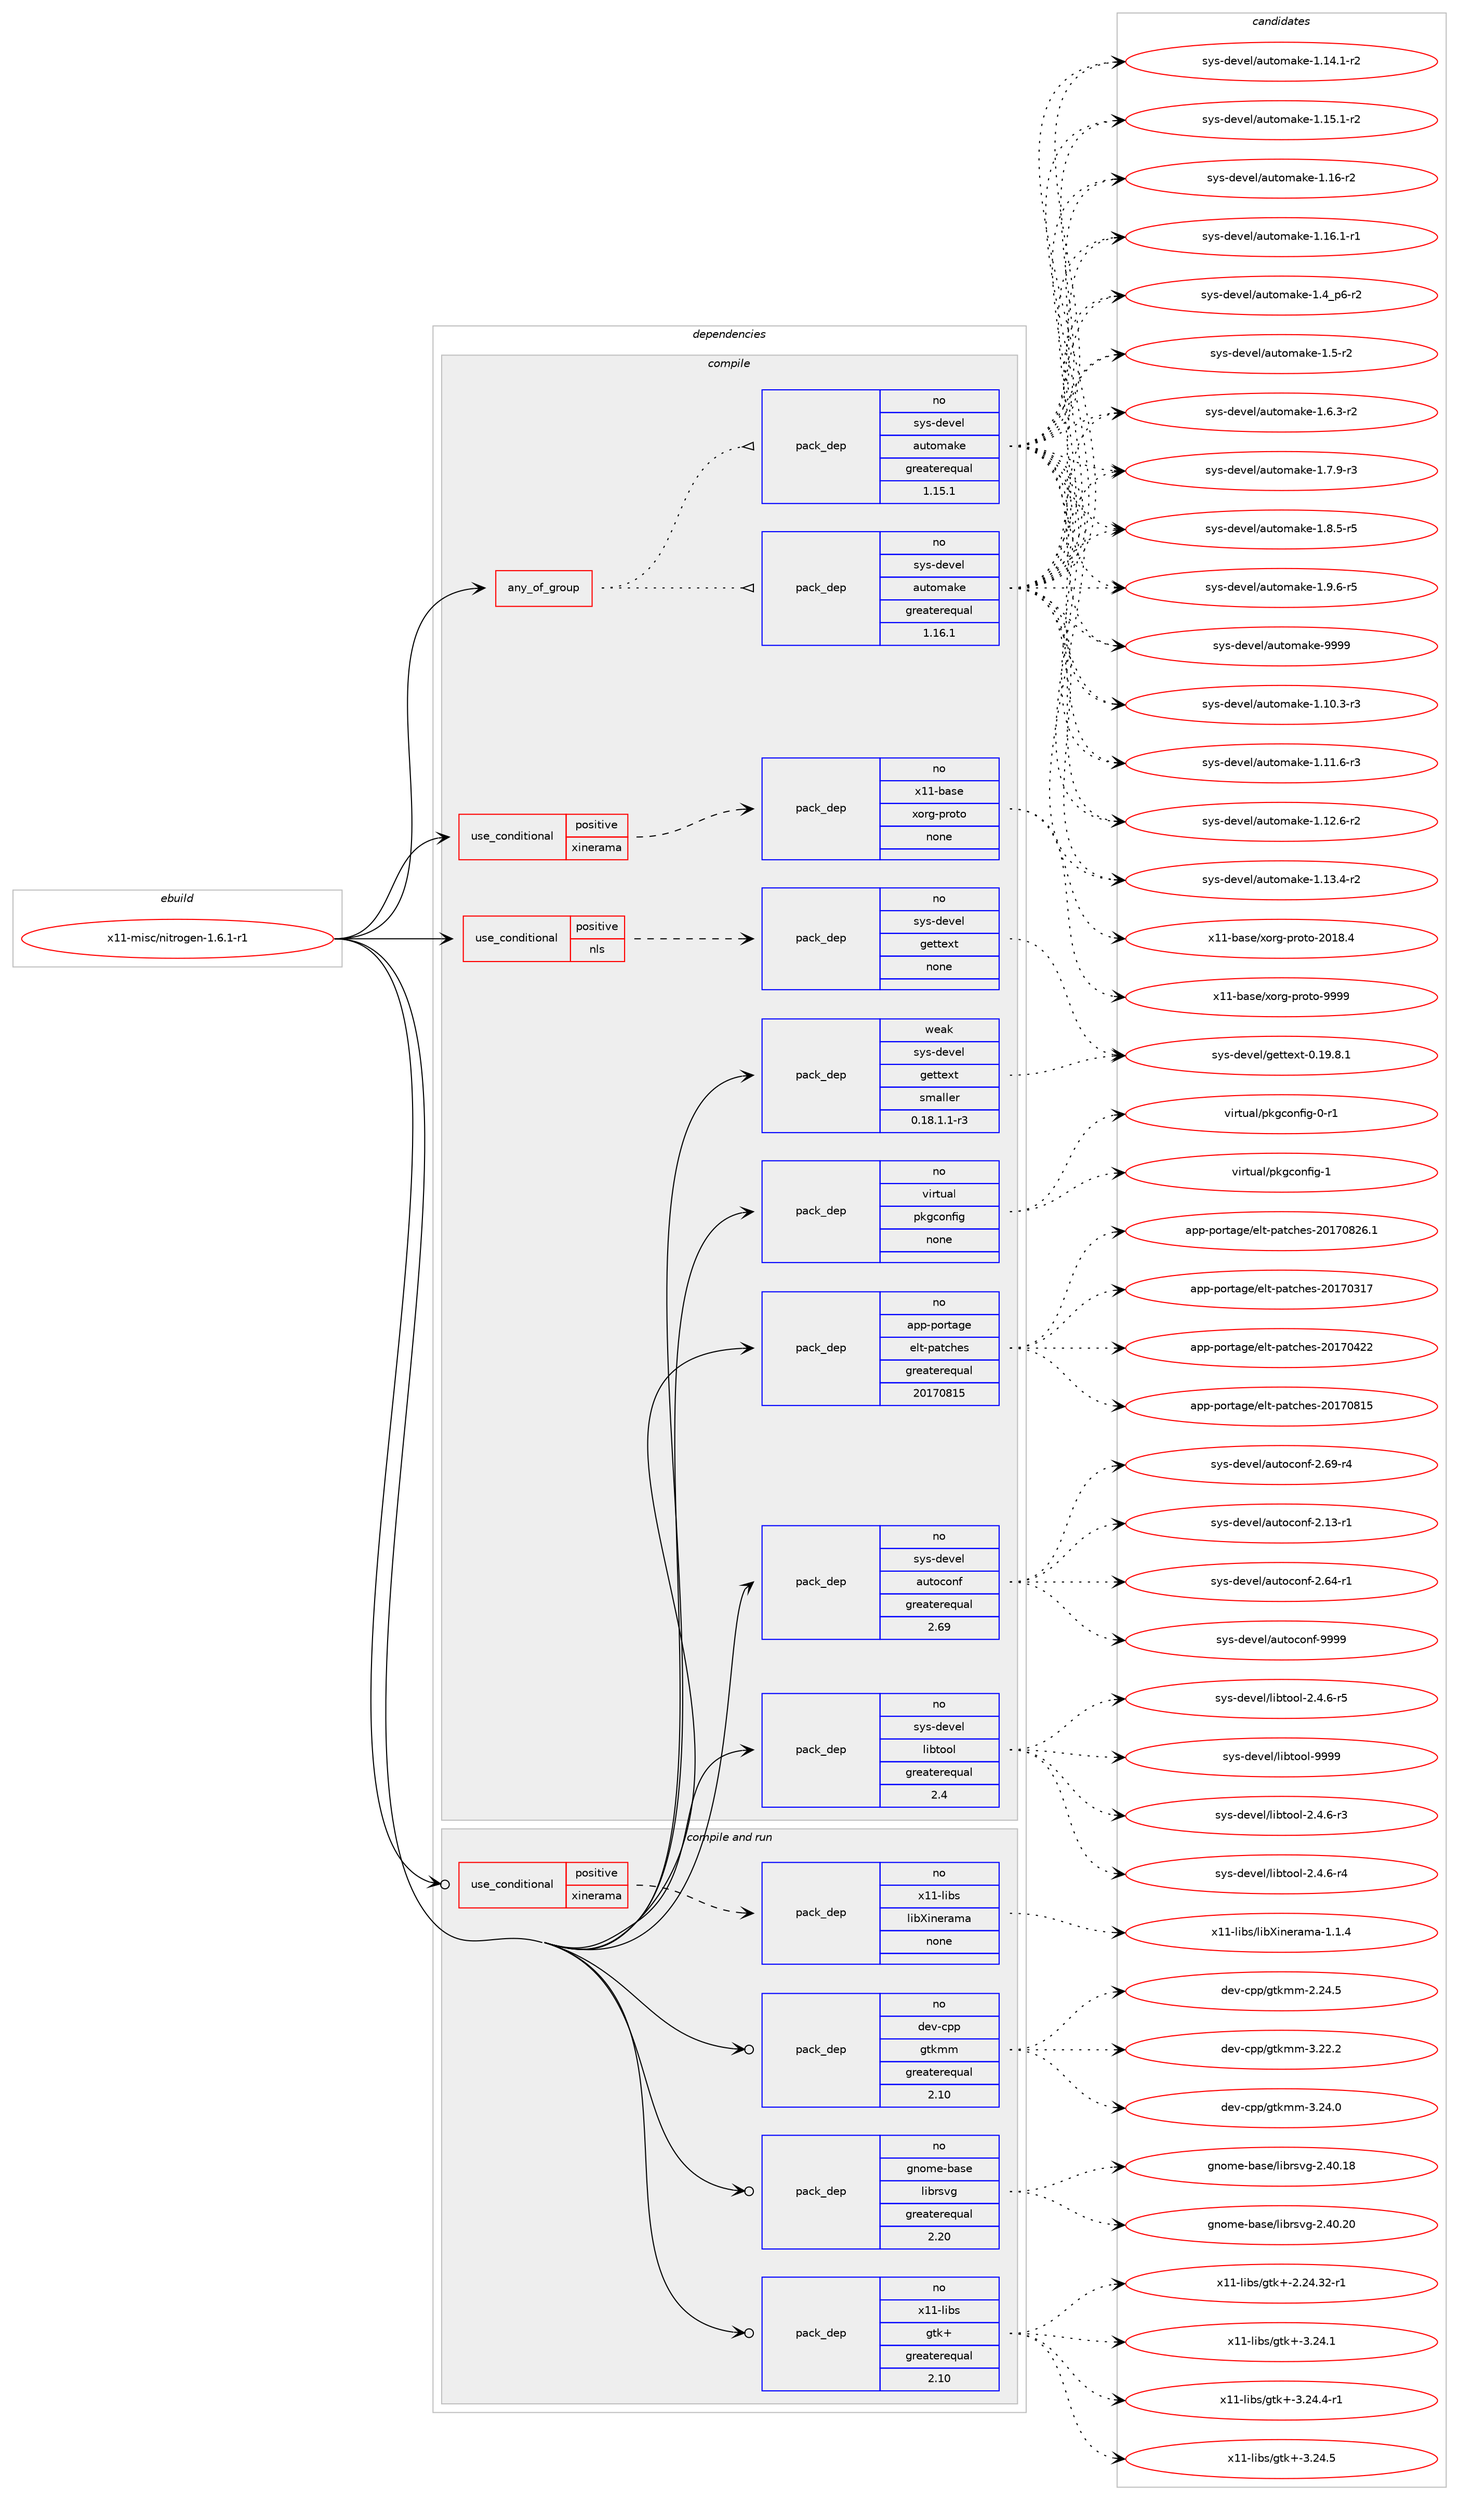 digraph prolog {

# *************
# Graph options
# *************

newrank=true;
concentrate=true;
compound=true;
graph [rankdir=LR,fontname=Helvetica,fontsize=10,ranksep=1.5];#, ranksep=2.5, nodesep=0.2];
edge  [arrowhead=vee];
node  [fontname=Helvetica,fontsize=10];

# **********
# The ebuild
# **********

subgraph cluster_leftcol {
color=gray;
rank=same;
label=<<i>ebuild</i>>;
id [label="x11-misc/nitrogen-1.6.1-r1", color=red, width=4, href="../x11-misc/nitrogen-1.6.1-r1.svg"];
}

# ****************
# The dependencies
# ****************

subgraph cluster_midcol {
color=gray;
label=<<i>dependencies</i>>;
subgraph cluster_compile {
fillcolor="#eeeeee";
style=filled;
label=<<i>compile</i>>;
subgraph any28693 {
dependency1763609 [label=<<TABLE BORDER="0" CELLBORDER="1" CELLSPACING="0" CELLPADDING="4"><TR><TD CELLPADDING="10">any_of_group</TD></TR></TABLE>>, shape=none, color=red];subgraph pack1267345 {
dependency1763610 [label=<<TABLE BORDER="0" CELLBORDER="1" CELLSPACING="0" CELLPADDING="4" WIDTH="220"><TR><TD ROWSPAN="6" CELLPADDING="30">pack_dep</TD></TR><TR><TD WIDTH="110">no</TD></TR><TR><TD>sys-devel</TD></TR><TR><TD>automake</TD></TR><TR><TD>greaterequal</TD></TR><TR><TD>1.16.1</TD></TR></TABLE>>, shape=none, color=blue];
}
dependency1763609:e -> dependency1763610:w [weight=20,style="dotted",arrowhead="oinv"];
subgraph pack1267346 {
dependency1763611 [label=<<TABLE BORDER="0" CELLBORDER="1" CELLSPACING="0" CELLPADDING="4" WIDTH="220"><TR><TD ROWSPAN="6" CELLPADDING="30">pack_dep</TD></TR><TR><TD WIDTH="110">no</TD></TR><TR><TD>sys-devel</TD></TR><TR><TD>automake</TD></TR><TR><TD>greaterequal</TD></TR><TR><TD>1.15.1</TD></TR></TABLE>>, shape=none, color=blue];
}
dependency1763609:e -> dependency1763611:w [weight=20,style="dotted",arrowhead="oinv"];
}
id:e -> dependency1763609:w [weight=20,style="solid",arrowhead="vee"];
subgraph cond466563 {
dependency1763612 [label=<<TABLE BORDER="0" CELLBORDER="1" CELLSPACING="0" CELLPADDING="4"><TR><TD ROWSPAN="3" CELLPADDING="10">use_conditional</TD></TR><TR><TD>positive</TD></TR><TR><TD>nls</TD></TR></TABLE>>, shape=none, color=red];
subgraph pack1267347 {
dependency1763613 [label=<<TABLE BORDER="0" CELLBORDER="1" CELLSPACING="0" CELLPADDING="4" WIDTH="220"><TR><TD ROWSPAN="6" CELLPADDING="30">pack_dep</TD></TR><TR><TD WIDTH="110">no</TD></TR><TR><TD>sys-devel</TD></TR><TR><TD>gettext</TD></TR><TR><TD>none</TD></TR><TR><TD></TD></TR></TABLE>>, shape=none, color=blue];
}
dependency1763612:e -> dependency1763613:w [weight=20,style="dashed",arrowhead="vee"];
}
id:e -> dependency1763612:w [weight=20,style="solid",arrowhead="vee"];
subgraph cond466564 {
dependency1763614 [label=<<TABLE BORDER="0" CELLBORDER="1" CELLSPACING="0" CELLPADDING="4"><TR><TD ROWSPAN="3" CELLPADDING="10">use_conditional</TD></TR><TR><TD>positive</TD></TR><TR><TD>xinerama</TD></TR></TABLE>>, shape=none, color=red];
subgraph pack1267348 {
dependency1763615 [label=<<TABLE BORDER="0" CELLBORDER="1" CELLSPACING="0" CELLPADDING="4" WIDTH="220"><TR><TD ROWSPAN="6" CELLPADDING="30">pack_dep</TD></TR><TR><TD WIDTH="110">no</TD></TR><TR><TD>x11-base</TD></TR><TR><TD>xorg-proto</TD></TR><TR><TD>none</TD></TR><TR><TD></TD></TR></TABLE>>, shape=none, color=blue];
}
dependency1763614:e -> dependency1763615:w [weight=20,style="dashed",arrowhead="vee"];
}
id:e -> dependency1763614:w [weight=20,style="solid",arrowhead="vee"];
subgraph pack1267349 {
dependency1763616 [label=<<TABLE BORDER="0" CELLBORDER="1" CELLSPACING="0" CELLPADDING="4" WIDTH="220"><TR><TD ROWSPAN="6" CELLPADDING="30">pack_dep</TD></TR><TR><TD WIDTH="110">no</TD></TR><TR><TD>app-portage</TD></TR><TR><TD>elt-patches</TD></TR><TR><TD>greaterequal</TD></TR><TR><TD>20170815</TD></TR></TABLE>>, shape=none, color=blue];
}
id:e -> dependency1763616:w [weight=20,style="solid",arrowhead="vee"];
subgraph pack1267350 {
dependency1763617 [label=<<TABLE BORDER="0" CELLBORDER="1" CELLSPACING="0" CELLPADDING="4" WIDTH="220"><TR><TD ROWSPAN="6" CELLPADDING="30">pack_dep</TD></TR><TR><TD WIDTH="110">no</TD></TR><TR><TD>sys-devel</TD></TR><TR><TD>autoconf</TD></TR><TR><TD>greaterequal</TD></TR><TR><TD>2.69</TD></TR></TABLE>>, shape=none, color=blue];
}
id:e -> dependency1763617:w [weight=20,style="solid",arrowhead="vee"];
subgraph pack1267351 {
dependency1763618 [label=<<TABLE BORDER="0" CELLBORDER="1" CELLSPACING="0" CELLPADDING="4" WIDTH="220"><TR><TD ROWSPAN="6" CELLPADDING="30">pack_dep</TD></TR><TR><TD WIDTH="110">no</TD></TR><TR><TD>sys-devel</TD></TR><TR><TD>libtool</TD></TR><TR><TD>greaterequal</TD></TR><TR><TD>2.4</TD></TR></TABLE>>, shape=none, color=blue];
}
id:e -> dependency1763618:w [weight=20,style="solid",arrowhead="vee"];
subgraph pack1267352 {
dependency1763619 [label=<<TABLE BORDER="0" CELLBORDER="1" CELLSPACING="0" CELLPADDING="4" WIDTH="220"><TR><TD ROWSPAN="6" CELLPADDING="30">pack_dep</TD></TR><TR><TD WIDTH="110">no</TD></TR><TR><TD>virtual</TD></TR><TR><TD>pkgconfig</TD></TR><TR><TD>none</TD></TR><TR><TD></TD></TR></TABLE>>, shape=none, color=blue];
}
id:e -> dependency1763619:w [weight=20,style="solid",arrowhead="vee"];
subgraph pack1267353 {
dependency1763620 [label=<<TABLE BORDER="0" CELLBORDER="1" CELLSPACING="0" CELLPADDING="4" WIDTH="220"><TR><TD ROWSPAN="6" CELLPADDING="30">pack_dep</TD></TR><TR><TD WIDTH="110">weak</TD></TR><TR><TD>sys-devel</TD></TR><TR><TD>gettext</TD></TR><TR><TD>smaller</TD></TR><TR><TD>0.18.1.1-r3</TD></TR></TABLE>>, shape=none, color=blue];
}
id:e -> dependency1763620:w [weight=20,style="solid",arrowhead="vee"];
}
subgraph cluster_compileandrun {
fillcolor="#eeeeee";
style=filled;
label=<<i>compile and run</i>>;
subgraph cond466565 {
dependency1763621 [label=<<TABLE BORDER="0" CELLBORDER="1" CELLSPACING="0" CELLPADDING="4"><TR><TD ROWSPAN="3" CELLPADDING="10">use_conditional</TD></TR><TR><TD>positive</TD></TR><TR><TD>xinerama</TD></TR></TABLE>>, shape=none, color=red];
subgraph pack1267354 {
dependency1763622 [label=<<TABLE BORDER="0" CELLBORDER="1" CELLSPACING="0" CELLPADDING="4" WIDTH="220"><TR><TD ROWSPAN="6" CELLPADDING="30">pack_dep</TD></TR><TR><TD WIDTH="110">no</TD></TR><TR><TD>x11-libs</TD></TR><TR><TD>libXinerama</TD></TR><TR><TD>none</TD></TR><TR><TD></TD></TR></TABLE>>, shape=none, color=blue];
}
dependency1763621:e -> dependency1763622:w [weight=20,style="dashed",arrowhead="vee"];
}
id:e -> dependency1763621:w [weight=20,style="solid",arrowhead="odotvee"];
subgraph pack1267355 {
dependency1763623 [label=<<TABLE BORDER="0" CELLBORDER="1" CELLSPACING="0" CELLPADDING="4" WIDTH="220"><TR><TD ROWSPAN="6" CELLPADDING="30">pack_dep</TD></TR><TR><TD WIDTH="110">no</TD></TR><TR><TD>dev-cpp</TD></TR><TR><TD>gtkmm</TD></TR><TR><TD>greaterequal</TD></TR><TR><TD>2.10</TD></TR></TABLE>>, shape=none, color=blue];
}
id:e -> dependency1763623:w [weight=20,style="solid",arrowhead="odotvee"];
subgraph pack1267356 {
dependency1763624 [label=<<TABLE BORDER="0" CELLBORDER="1" CELLSPACING="0" CELLPADDING="4" WIDTH="220"><TR><TD ROWSPAN="6" CELLPADDING="30">pack_dep</TD></TR><TR><TD WIDTH="110">no</TD></TR><TR><TD>gnome-base</TD></TR><TR><TD>librsvg</TD></TR><TR><TD>greaterequal</TD></TR><TR><TD>2.20</TD></TR></TABLE>>, shape=none, color=blue];
}
id:e -> dependency1763624:w [weight=20,style="solid",arrowhead="odotvee"];
subgraph pack1267357 {
dependency1763625 [label=<<TABLE BORDER="0" CELLBORDER="1" CELLSPACING="0" CELLPADDING="4" WIDTH="220"><TR><TD ROWSPAN="6" CELLPADDING="30">pack_dep</TD></TR><TR><TD WIDTH="110">no</TD></TR><TR><TD>x11-libs</TD></TR><TR><TD>gtk+</TD></TR><TR><TD>greaterequal</TD></TR><TR><TD>2.10</TD></TR></TABLE>>, shape=none, color=blue];
}
id:e -> dependency1763625:w [weight=20,style="solid",arrowhead="odotvee"];
}
subgraph cluster_run {
fillcolor="#eeeeee";
style=filled;
label=<<i>run</i>>;
}
}

# **************
# The candidates
# **************

subgraph cluster_choices {
rank=same;
color=gray;
label=<<i>candidates</i>>;

subgraph choice1267345 {
color=black;
nodesep=1;
choice11512111545100101118101108479711711611110997107101454946494846514511451 [label="sys-devel/automake-1.10.3-r3", color=red, width=4,href="../sys-devel/automake-1.10.3-r3.svg"];
choice11512111545100101118101108479711711611110997107101454946494946544511451 [label="sys-devel/automake-1.11.6-r3", color=red, width=4,href="../sys-devel/automake-1.11.6-r3.svg"];
choice11512111545100101118101108479711711611110997107101454946495046544511450 [label="sys-devel/automake-1.12.6-r2", color=red, width=4,href="../sys-devel/automake-1.12.6-r2.svg"];
choice11512111545100101118101108479711711611110997107101454946495146524511450 [label="sys-devel/automake-1.13.4-r2", color=red, width=4,href="../sys-devel/automake-1.13.4-r2.svg"];
choice11512111545100101118101108479711711611110997107101454946495246494511450 [label="sys-devel/automake-1.14.1-r2", color=red, width=4,href="../sys-devel/automake-1.14.1-r2.svg"];
choice11512111545100101118101108479711711611110997107101454946495346494511450 [label="sys-devel/automake-1.15.1-r2", color=red, width=4,href="../sys-devel/automake-1.15.1-r2.svg"];
choice1151211154510010111810110847971171161111099710710145494649544511450 [label="sys-devel/automake-1.16-r2", color=red, width=4,href="../sys-devel/automake-1.16-r2.svg"];
choice11512111545100101118101108479711711611110997107101454946495446494511449 [label="sys-devel/automake-1.16.1-r1", color=red, width=4,href="../sys-devel/automake-1.16.1-r1.svg"];
choice115121115451001011181011084797117116111109971071014549465295112544511450 [label="sys-devel/automake-1.4_p6-r2", color=red, width=4,href="../sys-devel/automake-1.4_p6-r2.svg"];
choice11512111545100101118101108479711711611110997107101454946534511450 [label="sys-devel/automake-1.5-r2", color=red, width=4,href="../sys-devel/automake-1.5-r2.svg"];
choice115121115451001011181011084797117116111109971071014549465446514511450 [label="sys-devel/automake-1.6.3-r2", color=red, width=4,href="../sys-devel/automake-1.6.3-r2.svg"];
choice115121115451001011181011084797117116111109971071014549465546574511451 [label="sys-devel/automake-1.7.9-r3", color=red, width=4,href="../sys-devel/automake-1.7.9-r3.svg"];
choice115121115451001011181011084797117116111109971071014549465646534511453 [label="sys-devel/automake-1.8.5-r5", color=red, width=4,href="../sys-devel/automake-1.8.5-r5.svg"];
choice115121115451001011181011084797117116111109971071014549465746544511453 [label="sys-devel/automake-1.9.6-r5", color=red, width=4,href="../sys-devel/automake-1.9.6-r5.svg"];
choice115121115451001011181011084797117116111109971071014557575757 [label="sys-devel/automake-9999", color=red, width=4,href="../sys-devel/automake-9999.svg"];
dependency1763610:e -> choice11512111545100101118101108479711711611110997107101454946494846514511451:w [style=dotted,weight="100"];
dependency1763610:e -> choice11512111545100101118101108479711711611110997107101454946494946544511451:w [style=dotted,weight="100"];
dependency1763610:e -> choice11512111545100101118101108479711711611110997107101454946495046544511450:w [style=dotted,weight="100"];
dependency1763610:e -> choice11512111545100101118101108479711711611110997107101454946495146524511450:w [style=dotted,weight="100"];
dependency1763610:e -> choice11512111545100101118101108479711711611110997107101454946495246494511450:w [style=dotted,weight="100"];
dependency1763610:e -> choice11512111545100101118101108479711711611110997107101454946495346494511450:w [style=dotted,weight="100"];
dependency1763610:e -> choice1151211154510010111810110847971171161111099710710145494649544511450:w [style=dotted,weight="100"];
dependency1763610:e -> choice11512111545100101118101108479711711611110997107101454946495446494511449:w [style=dotted,weight="100"];
dependency1763610:e -> choice115121115451001011181011084797117116111109971071014549465295112544511450:w [style=dotted,weight="100"];
dependency1763610:e -> choice11512111545100101118101108479711711611110997107101454946534511450:w [style=dotted,weight="100"];
dependency1763610:e -> choice115121115451001011181011084797117116111109971071014549465446514511450:w [style=dotted,weight="100"];
dependency1763610:e -> choice115121115451001011181011084797117116111109971071014549465546574511451:w [style=dotted,weight="100"];
dependency1763610:e -> choice115121115451001011181011084797117116111109971071014549465646534511453:w [style=dotted,weight="100"];
dependency1763610:e -> choice115121115451001011181011084797117116111109971071014549465746544511453:w [style=dotted,weight="100"];
dependency1763610:e -> choice115121115451001011181011084797117116111109971071014557575757:w [style=dotted,weight="100"];
}
subgraph choice1267346 {
color=black;
nodesep=1;
choice11512111545100101118101108479711711611110997107101454946494846514511451 [label="sys-devel/automake-1.10.3-r3", color=red, width=4,href="../sys-devel/automake-1.10.3-r3.svg"];
choice11512111545100101118101108479711711611110997107101454946494946544511451 [label="sys-devel/automake-1.11.6-r3", color=red, width=4,href="../sys-devel/automake-1.11.6-r3.svg"];
choice11512111545100101118101108479711711611110997107101454946495046544511450 [label="sys-devel/automake-1.12.6-r2", color=red, width=4,href="../sys-devel/automake-1.12.6-r2.svg"];
choice11512111545100101118101108479711711611110997107101454946495146524511450 [label="sys-devel/automake-1.13.4-r2", color=red, width=4,href="../sys-devel/automake-1.13.4-r2.svg"];
choice11512111545100101118101108479711711611110997107101454946495246494511450 [label="sys-devel/automake-1.14.1-r2", color=red, width=4,href="../sys-devel/automake-1.14.1-r2.svg"];
choice11512111545100101118101108479711711611110997107101454946495346494511450 [label="sys-devel/automake-1.15.1-r2", color=red, width=4,href="../sys-devel/automake-1.15.1-r2.svg"];
choice1151211154510010111810110847971171161111099710710145494649544511450 [label="sys-devel/automake-1.16-r2", color=red, width=4,href="../sys-devel/automake-1.16-r2.svg"];
choice11512111545100101118101108479711711611110997107101454946495446494511449 [label="sys-devel/automake-1.16.1-r1", color=red, width=4,href="../sys-devel/automake-1.16.1-r1.svg"];
choice115121115451001011181011084797117116111109971071014549465295112544511450 [label="sys-devel/automake-1.4_p6-r2", color=red, width=4,href="../sys-devel/automake-1.4_p6-r2.svg"];
choice11512111545100101118101108479711711611110997107101454946534511450 [label="sys-devel/automake-1.5-r2", color=red, width=4,href="../sys-devel/automake-1.5-r2.svg"];
choice115121115451001011181011084797117116111109971071014549465446514511450 [label="sys-devel/automake-1.6.3-r2", color=red, width=4,href="../sys-devel/automake-1.6.3-r2.svg"];
choice115121115451001011181011084797117116111109971071014549465546574511451 [label="sys-devel/automake-1.7.9-r3", color=red, width=4,href="../sys-devel/automake-1.7.9-r3.svg"];
choice115121115451001011181011084797117116111109971071014549465646534511453 [label="sys-devel/automake-1.8.5-r5", color=red, width=4,href="../sys-devel/automake-1.8.5-r5.svg"];
choice115121115451001011181011084797117116111109971071014549465746544511453 [label="sys-devel/automake-1.9.6-r5", color=red, width=4,href="../sys-devel/automake-1.9.6-r5.svg"];
choice115121115451001011181011084797117116111109971071014557575757 [label="sys-devel/automake-9999", color=red, width=4,href="../sys-devel/automake-9999.svg"];
dependency1763611:e -> choice11512111545100101118101108479711711611110997107101454946494846514511451:w [style=dotted,weight="100"];
dependency1763611:e -> choice11512111545100101118101108479711711611110997107101454946494946544511451:w [style=dotted,weight="100"];
dependency1763611:e -> choice11512111545100101118101108479711711611110997107101454946495046544511450:w [style=dotted,weight="100"];
dependency1763611:e -> choice11512111545100101118101108479711711611110997107101454946495146524511450:w [style=dotted,weight="100"];
dependency1763611:e -> choice11512111545100101118101108479711711611110997107101454946495246494511450:w [style=dotted,weight="100"];
dependency1763611:e -> choice11512111545100101118101108479711711611110997107101454946495346494511450:w [style=dotted,weight="100"];
dependency1763611:e -> choice1151211154510010111810110847971171161111099710710145494649544511450:w [style=dotted,weight="100"];
dependency1763611:e -> choice11512111545100101118101108479711711611110997107101454946495446494511449:w [style=dotted,weight="100"];
dependency1763611:e -> choice115121115451001011181011084797117116111109971071014549465295112544511450:w [style=dotted,weight="100"];
dependency1763611:e -> choice11512111545100101118101108479711711611110997107101454946534511450:w [style=dotted,weight="100"];
dependency1763611:e -> choice115121115451001011181011084797117116111109971071014549465446514511450:w [style=dotted,weight="100"];
dependency1763611:e -> choice115121115451001011181011084797117116111109971071014549465546574511451:w [style=dotted,weight="100"];
dependency1763611:e -> choice115121115451001011181011084797117116111109971071014549465646534511453:w [style=dotted,weight="100"];
dependency1763611:e -> choice115121115451001011181011084797117116111109971071014549465746544511453:w [style=dotted,weight="100"];
dependency1763611:e -> choice115121115451001011181011084797117116111109971071014557575757:w [style=dotted,weight="100"];
}
subgraph choice1267347 {
color=black;
nodesep=1;
choice1151211154510010111810110847103101116116101120116454846495746564649 [label="sys-devel/gettext-0.19.8.1", color=red, width=4,href="../sys-devel/gettext-0.19.8.1.svg"];
dependency1763613:e -> choice1151211154510010111810110847103101116116101120116454846495746564649:w [style=dotted,weight="100"];
}
subgraph choice1267348 {
color=black;
nodesep=1;
choice1204949459897115101471201111141034511211411111611145504849564652 [label="x11-base/xorg-proto-2018.4", color=red, width=4,href="../x11-base/xorg-proto-2018.4.svg"];
choice120494945989711510147120111114103451121141111161114557575757 [label="x11-base/xorg-proto-9999", color=red, width=4,href="../x11-base/xorg-proto-9999.svg"];
dependency1763615:e -> choice1204949459897115101471201111141034511211411111611145504849564652:w [style=dotted,weight="100"];
dependency1763615:e -> choice120494945989711510147120111114103451121141111161114557575757:w [style=dotted,weight="100"];
}
subgraph choice1267349 {
color=black;
nodesep=1;
choice97112112451121111141169710310147101108116451129711699104101115455048495548514955 [label="app-portage/elt-patches-20170317", color=red, width=4,href="../app-portage/elt-patches-20170317.svg"];
choice97112112451121111141169710310147101108116451129711699104101115455048495548525050 [label="app-portage/elt-patches-20170422", color=red, width=4,href="../app-portage/elt-patches-20170422.svg"];
choice97112112451121111141169710310147101108116451129711699104101115455048495548564953 [label="app-portage/elt-patches-20170815", color=red, width=4,href="../app-portage/elt-patches-20170815.svg"];
choice971121124511211111411697103101471011081164511297116991041011154550484955485650544649 [label="app-portage/elt-patches-20170826.1", color=red, width=4,href="../app-portage/elt-patches-20170826.1.svg"];
dependency1763616:e -> choice97112112451121111141169710310147101108116451129711699104101115455048495548514955:w [style=dotted,weight="100"];
dependency1763616:e -> choice97112112451121111141169710310147101108116451129711699104101115455048495548525050:w [style=dotted,weight="100"];
dependency1763616:e -> choice97112112451121111141169710310147101108116451129711699104101115455048495548564953:w [style=dotted,weight="100"];
dependency1763616:e -> choice971121124511211111411697103101471011081164511297116991041011154550484955485650544649:w [style=dotted,weight="100"];
}
subgraph choice1267350 {
color=black;
nodesep=1;
choice1151211154510010111810110847971171161119911111010245504649514511449 [label="sys-devel/autoconf-2.13-r1", color=red, width=4,href="../sys-devel/autoconf-2.13-r1.svg"];
choice1151211154510010111810110847971171161119911111010245504654524511449 [label="sys-devel/autoconf-2.64-r1", color=red, width=4,href="../sys-devel/autoconf-2.64-r1.svg"];
choice1151211154510010111810110847971171161119911111010245504654574511452 [label="sys-devel/autoconf-2.69-r4", color=red, width=4,href="../sys-devel/autoconf-2.69-r4.svg"];
choice115121115451001011181011084797117116111991111101024557575757 [label="sys-devel/autoconf-9999", color=red, width=4,href="../sys-devel/autoconf-9999.svg"];
dependency1763617:e -> choice1151211154510010111810110847971171161119911111010245504649514511449:w [style=dotted,weight="100"];
dependency1763617:e -> choice1151211154510010111810110847971171161119911111010245504654524511449:w [style=dotted,weight="100"];
dependency1763617:e -> choice1151211154510010111810110847971171161119911111010245504654574511452:w [style=dotted,weight="100"];
dependency1763617:e -> choice115121115451001011181011084797117116111991111101024557575757:w [style=dotted,weight="100"];
}
subgraph choice1267351 {
color=black;
nodesep=1;
choice1151211154510010111810110847108105981161111111084550465246544511451 [label="sys-devel/libtool-2.4.6-r3", color=red, width=4,href="../sys-devel/libtool-2.4.6-r3.svg"];
choice1151211154510010111810110847108105981161111111084550465246544511452 [label="sys-devel/libtool-2.4.6-r4", color=red, width=4,href="../sys-devel/libtool-2.4.6-r4.svg"];
choice1151211154510010111810110847108105981161111111084550465246544511453 [label="sys-devel/libtool-2.4.6-r5", color=red, width=4,href="../sys-devel/libtool-2.4.6-r5.svg"];
choice1151211154510010111810110847108105981161111111084557575757 [label="sys-devel/libtool-9999", color=red, width=4,href="../sys-devel/libtool-9999.svg"];
dependency1763618:e -> choice1151211154510010111810110847108105981161111111084550465246544511451:w [style=dotted,weight="100"];
dependency1763618:e -> choice1151211154510010111810110847108105981161111111084550465246544511452:w [style=dotted,weight="100"];
dependency1763618:e -> choice1151211154510010111810110847108105981161111111084550465246544511453:w [style=dotted,weight="100"];
dependency1763618:e -> choice1151211154510010111810110847108105981161111111084557575757:w [style=dotted,weight="100"];
}
subgraph choice1267352 {
color=black;
nodesep=1;
choice11810511411611797108471121071039911111010210510345484511449 [label="virtual/pkgconfig-0-r1", color=red, width=4,href="../virtual/pkgconfig-0-r1.svg"];
choice1181051141161179710847112107103991111101021051034549 [label="virtual/pkgconfig-1", color=red, width=4,href="../virtual/pkgconfig-1.svg"];
dependency1763619:e -> choice11810511411611797108471121071039911111010210510345484511449:w [style=dotted,weight="100"];
dependency1763619:e -> choice1181051141161179710847112107103991111101021051034549:w [style=dotted,weight="100"];
}
subgraph choice1267353 {
color=black;
nodesep=1;
choice1151211154510010111810110847103101116116101120116454846495746564649 [label="sys-devel/gettext-0.19.8.1", color=red, width=4,href="../sys-devel/gettext-0.19.8.1.svg"];
dependency1763620:e -> choice1151211154510010111810110847103101116116101120116454846495746564649:w [style=dotted,weight="100"];
}
subgraph choice1267354 {
color=black;
nodesep=1;
choice120494945108105981154710810598881051101011149710997454946494652 [label="x11-libs/libXinerama-1.1.4", color=red, width=4,href="../x11-libs/libXinerama-1.1.4.svg"];
dependency1763622:e -> choice120494945108105981154710810598881051101011149710997454946494652:w [style=dotted,weight="100"];
}
subgraph choice1267355 {
color=black;
nodesep=1;
choice10010111845991121124710311610710910945504650524653 [label="dev-cpp/gtkmm-2.24.5", color=red, width=4,href="../dev-cpp/gtkmm-2.24.5.svg"];
choice10010111845991121124710311610710910945514650504650 [label="dev-cpp/gtkmm-3.22.2", color=red, width=4,href="../dev-cpp/gtkmm-3.22.2.svg"];
choice10010111845991121124710311610710910945514650524648 [label="dev-cpp/gtkmm-3.24.0", color=red, width=4,href="../dev-cpp/gtkmm-3.24.0.svg"];
dependency1763623:e -> choice10010111845991121124710311610710910945504650524653:w [style=dotted,weight="100"];
dependency1763623:e -> choice10010111845991121124710311610710910945514650504650:w [style=dotted,weight="100"];
dependency1763623:e -> choice10010111845991121124710311610710910945514650524648:w [style=dotted,weight="100"];
}
subgraph choice1267356 {
color=black;
nodesep=1;
choice10311011110910145989711510147108105981141151181034550465248464956 [label="gnome-base/librsvg-2.40.18", color=red, width=4,href="../gnome-base/librsvg-2.40.18.svg"];
choice10311011110910145989711510147108105981141151181034550465248465048 [label="gnome-base/librsvg-2.40.20", color=red, width=4,href="../gnome-base/librsvg-2.40.20.svg"];
dependency1763624:e -> choice10311011110910145989711510147108105981141151181034550465248464956:w [style=dotted,weight="100"];
dependency1763624:e -> choice10311011110910145989711510147108105981141151181034550465248465048:w [style=dotted,weight="100"];
}
subgraph choice1267357 {
color=black;
nodesep=1;
choice12049494510810598115471031161074345504650524651504511449 [label="x11-libs/gtk+-2.24.32-r1", color=red, width=4,href="../x11-libs/gtk+-2.24.32-r1.svg"];
choice12049494510810598115471031161074345514650524649 [label="x11-libs/gtk+-3.24.1", color=red, width=4,href="../x11-libs/gtk+-3.24.1.svg"];
choice120494945108105981154710311610743455146505246524511449 [label="x11-libs/gtk+-3.24.4-r1", color=red, width=4,href="../x11-libs/gtk+-3.24.4-r1.svg"];
choice12049494510810598115471031161074345514650524653 [label="x11-libs/gtk+-3.24.5", color=red, width=4,href="../x11-libs/gtk+-3.24.5.svg"];
dependency1763625:e -> choice12049494510810598115471031161074345504650524651504511449:w [style=dotted,weight="100"];
dependency1763625:e -> choice12049494510810598115471031161074345514650524649:w [style=dotted,weight="100"];
dependency1763625:e -> choice120494945108105981154710311610743455146505246524511449:w [style=dotted,weight="100"];
dependency1763625:e -> choice12049494510810598115471031161074345514650524653:w [style=dotted,weight="100"];
}
}

}
